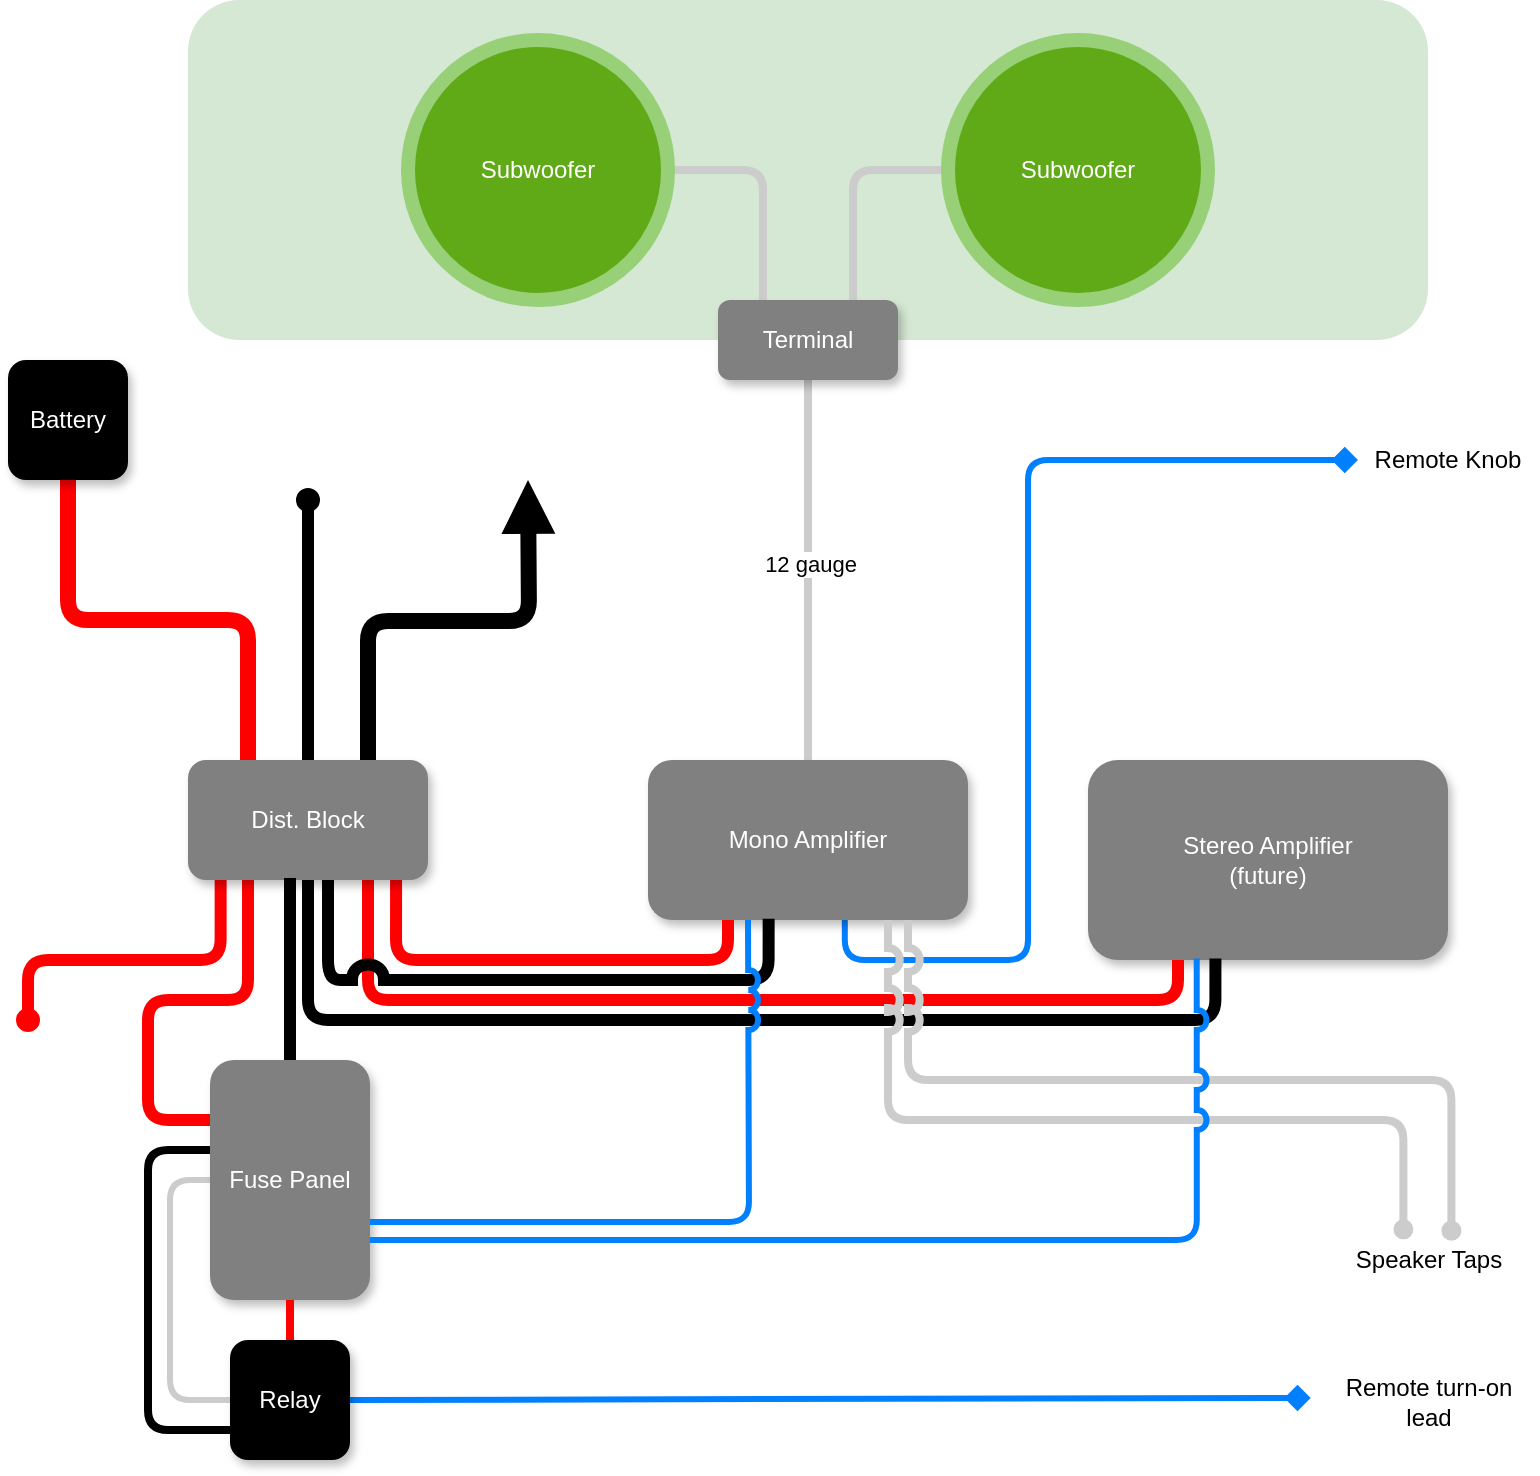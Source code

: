 <mxfile version="20.5.3" type="github">
  <diagram id="LLkIUu7B0vgxz8H2hBqR" name="Page-1">
    <mxGraphModel dx="791" dy="1077" grid="1" gridSize="10" guides="1" tooltips="1" connect="1" arrows="1" fold="1" page="1" pageScale="1" pageWidth="850" pageHeight="1100" math="0" shadow="0">
      <root>
        <mxCell id="0" />
        <mxCell id="1" parent="0" />
        <mxCell id="Ya8vrf_3RM9fZCfHisWS-29" style="edgeStyle=orthogonalEdgeStyle;rounded=1;orthogonalLoop=1;jettySize=auto;html=1;exitX=0.5;exitY=0;exitDx=0;exitDy=0;entryX=0.5;entryY=1;entryDx=0;entryDy=0;strokeColor=#CCCCCC;strokeWidth=4;endArrow=none;endFill=0;jumpStyle=arc;" edge="1" parent="1" source="Ya8vrf_3RM9fZCfHisWS-1" target="Ya8vrf_3RM9fZCfHisWS-25">
          <mxGeometry relative="1" as="geometry" />
        </mxCell>
        <mxCell id="Ya8vrf_3RM9fZCfHisWS-52" value="12 gauge" style="edgeLabel;align=center;verticalAlign=middle;resizable=0;points=[];fontColor=#000000;labelBorderColor=none;labelBackgroundColor=default;spacingTop=0;spacingBottom=0;spacing=0;html=1;horizontal=1;" vertex="1" connectable="0" parent="Ya8vrf_3RM9fZCfHisWS-29">
          <mxGeometry x="0.032" y="-1" relative="1" as="geometry">
            <mxPoint as="offset" />
          </mxGeometry>
        </mxCell>
        <mxCell id="Ya8vrf_3RM9fZCfHisWS-32" style="edgeStyle=orthogonalEdgeStyle;rounded=1;jumpStyle=arc;orthogonalLoop=1;jettySize=auto;html=1;exitX=0.615;exitY=1;exitDx=0;exitDy=0;strokeColor=#007FFF;strokeWidth=3;endArrow=diamond;endFill=1;exitPerimeter=0;" edge="1" parent="1" source="Ya8vrf_3RM9fZCfHisWS-1" target="Ya8vrf_3RM9fZCfHisWS-31">
          <mxGeometry relative="1" as="geometry">
            <Array as="points">
              <mxPoint x="448" y="540" />
              <mxPoint x="540" y="540" />
              <mxPoint x="540" y="290" />
            </Array>
          </mxGeometry>
        </mxCell>
        <mxCell id="Ya8vrf_3RM9fZCfHisWS-1" value="Mono Amplifier" style="rounded=1;whiteSpace=wrap;html=1;strokeWidth=2;strokeColor=none;fillColor=#808080;fontColor=#FFFFFF;shadow=1;" vertex="1" parent="1">
          <mxGeometry x="350" y="440" width="160" height="80" as="geometry" />
        </mxCell>
        <mxCell id="Ya8vrf_3RM9fZCfHisWS-2" value="Stereo Amplifier&lt;br&gt;(future)" style="rounded=1;whiteSpace=wrap;html=1;strokeWidth=2;strokeColor=none;fillColor=#808080;fontColor=#FFFFFF;shadow=1;sketch=0;glass=0;" vertex="1" parent="1">
          <mxGeometry x="570" y="440" width="180" height="100" as="geometry" />
        </mxCell>
        <mxCell id="Ya8vrf_3RM9fZCfHisWS-6" style="edgeStyle=orthogonalEdgeStyle;orthogonalLoop=1;jettySize=auto;html=1;entryX=0.25;entryY=1;entryDx=0;entryDy=0;exitX=0.867;exitY=0.983;exitDx=0;exitDy=0;endArrow=none;endFill=0;strokeWidth=6;strokeColor=#FF0000;exitPerimeter=0;rounded=1;jumpStyle=arc;" edge="1" parent="1" source="Ya8vrf_3RM9fZCfHisWS-3" target="Ya8vrf_3RM9fZCfHisWS-1">
          <mxGeometry relative="1" as="geometry" />
        </mxCell>
        <mxCell id="Ya8vrf_3RM9fZCfHisWS-8" style="edgeStyle=orthogonalEdgeStyle;orthogonalLoop=1;jettySize=auto;html=1;exitX=0.75;exitY=1;exitDx=0;exitDy=0;entryX=0.25;entryY=1;entryDx=0;entryDy=0;strokeColor=#FF0000;strokeWidth=6;endArrow=none;endFill=0;rounded=1;jumpStyle=arc;" edge="1" parent="1" source="Ya8vrf_3RM9fZCfHisWS-3" target="Ya8vrf_3RM9fZCfHisWS-2">
          <mxGeometry relative="1" as="geometry" />
        </mxCell>
        <mxCell id="Ya8vrf_3RM9fZCfHisWS-9" style="edgeStyle=orthogonalEdgeStyle;orthogonalLoop=1;jettySize=auto;html=1;exitX=0.5;exitY=1;exitDx=0;exitDy=0;strokeColor=#000000;strokeWidth=6;endArrow=none;endFill=0;rounded=1;jumpStyle=arc;entryX=0.354;entryY=0.993;entryDx=0;entryDy=0;entryPerimeter=0;" edge="1" parent="1" source="Ya8vrf_3RM9fZCfHisWS-3" target="Ya8vrf_3RM9fZCfHisWS-2">
          <mxGeometry relative="1" as="geometry">
            <Array as="points">
              <mxPoint x="180" y="570" />
              <mxPoint x="634" y="570" />
            </Array>
          </mxGeometry>
        </mxCell>
        <mxCell id="Ya8vrf_3RM9fZCfHisWS-11" style="edgeStyle=orthogonalEdgeStyle;orthogonalLoop=1;jettySize=auto;html=1;exitX=0.25;exitY=1;exitDx=0;exitDy=0;entryX=0;entryY=0.25;entryDx=0;entryDy=0;strokeColor=#FF0000;strokeWidth=6;endArrow=none;endFill=0;rounded=1;jumpStyle=arc;" edge="1" parent="1" source="Ya8vrf_3RM9fZCfHisWS-3" target="Ya8vrf_3RM9fZCfHisWS-4">
          <mxGeometry relative="1" as="geometry">
            <Array as="points">
              <mxPoint x="150" y="560" />
              <mxPoint x="100" y="560" />
              <mxPoint x="100" y="620" />
            </Array>
          </mxGeometry>
        </mxCell>
        <mxCell id="Ya8vrf_3RM9fZCfHisWS-41" style="edgeStyle=orthogonalEdgeStyle;rounded=1;jumpStyle=arc;orthogonalLoop=1;jettySize=auto;html=1;strokeColor=#FF0000;strokeWidth=6;endArrow=oval;endFill=1;exitX=0.136;exitY=1;exitDx=0;exitDy=0;exitPerimeter=0;" edge="1" parent="1" source="Ya8vrf_3RM9fZCfHisWS-3">
          <mxGeometry relative="1" as="geometry">
            <mxPoint x="140" y="500" as="sourcePoint" />
            <mxPoint x="40" y="570" as="targetPoint" />
            <Array as="points">
              <mxPoint x="136" y="540" />
              <mxPoint x="40" y="540" />
            </Array>
          </mxGeometry>
        </mxCell>
        <mxCell id="Ya8vrf_3RM9fZCfHisWS-43" style="edgeStyle=orthogonalEdgeStyle;rounded=1;jumpStyle=arc;orthogonalLoop=1;jettySize=auto;html=1;exitX=0.25;exitY=0;exitDx=0;exitDy=0;strokeColor=#FF0000;strokeWidth=8;endArrow=none;endFill=0;" edge="1" parent="1" source="Ya8vrf_3RM9fZCfHisWS-3" target="Ya8vrf_3RM9fZCfHisWS-42">
          <mxGeometry relative="1" as="geometry" />
        </mxCell>
        <mxCell id="Ya8vrf_3RM9fZCfHisWS-45" style="edgeStyle=orthogonalEdgeStyle;rounded=1;jumpStyle=arc;orthogonalLoop=1;jettySize=auto;html=1;exitX=0.75;exitY=0;exitDx=0;exitDy=0;strokeColor=#000000;strokeWidth=8;endArrow=block;endFill=1;" edge="1" parent="1" source="Ya8vrf_3RM9fZCfHisWS-3">
          <mxGeometry relative="1" as="geometry">
            <mxPoint x="290" y="300" as="targetPoint" />
          </mxGeometry>
        </mxCell>
        <mxCell id="Ya8vrf_3RM9fZCfHisWS-47" style="edgeStyle=orthogonalEdgeStyle;rounded=1;jumpStyle=arc;orthogonalLoop=1;jettySize=auto;html=1;exitX=0.5;exitY=0;exitDx=0;exitDy=0;strokeColor=#000000;strokeWidth=6;endArrow=oval;endFill=1;" edge="1" parent="1" source="Ya8vrf_3RM9fZCfHisWS-3">
          <mxGeometry relative="1" as="geometry">
            <mxPoint x="180" y="310" as="targetPoint" />
          </mxGeometry>
        </mxCell>
        <mxCell id="Ya8vrf_3RM9fZCfHisWS-3" value="Dist. Block" style="rounded=1;whiteSpace=wrap;html=1;strokeWidth=2;strokeColor=none;fillColor=#808080;fontColor=#FFFFFF;shadow=1;" vertex="1" parent="1">
          <mxGeometry x="120" y="440" width="120" height="60" as="geometry" />
        </mxCell>
        <mxCell id="Ya8vrf_3RM9fZCfHisWS-12" style="edgeStyle=orthogonalEdgeStyle;orthogonalLoop=1;jettySize=auto;html=1;exitX=0;exitY=0.5;exitDx=0;exitDy=0;entryX=0;entryY=0.5;entryDx=0;entryDy=0;strokeColor=#CCCCCC;strokeWidth=3;endArrow=none;endFill=0;rounded=1;jumpStyle=arc;" edge="1" parent="1" source="Ya8vrf_3RM9fZCfHisWS-4" target="Ya8vrf_3RM9fZCfHisWS-5">
          <mxGeometry relative="1" as="geometry" />
        </mxCell>
        <mxCell id="Ya8vrf_3RM9fZCfHisWS-13" style="edgeStyle=orthogonalEdgeStyle;orthogonalLoop=1;jettySize=auto;html=1;entryX=0.425;entryY=0.983;entryDx=0;entryDy=0;strokeColor=#000000;strokeWidth=6;endArrow=none;endFill=0;entryPerimeter=0;rounded=1;jumpStyle=arc;" edge="1" parent="1" source="Ya8vrf_3RM9fZCfHisWS-4" target="Ya8vrf_3RM9fZCfHisWS-3">
          <mxGeometry relative="1" as="geometry" />
        </mxCell>
        <mxCell id="Ya8vrf_3RM9fZCfHisWS-4" value="Fuse Panel" style="rounded=1;whiteSpace=wrap;html=1;strokeWidth=2;strokeColor=none;fillColor=#808080;fontColor=#FFFFFF;shadow=1;" vertex="1" parent="1">
          <mxGeometry x="131" y="590" width="80" height="120" as="geometry" />
        </mxCell>
        <mxCell id="Ya8vrf_3RM9fZCfHisWS-14" style="edgeStyle=orthogonalEdgeStyle;orthogonalLoop=1;jettySize=auto;html=1;exitX=0;exitY=0.75;exitDx=0;exitDy=0;strokeColor=#000000;strokeWidth=4;endArrow=none;endFill=0;rounded=1;jumpStyle=arc;" edge="1" parent="1" source="Ya8vrf_3RM9fZCfHisWS-5" target="Ya8vrf_3RM9fZCfHisWS-4">
          <mxGeometry relative="1" as="geometry">
            <mxPoint x="140" y="811" as="sourcePoint" />
            <mxPoint x="130" y="635" as="targetPoint" />
            <Array as="points">
              <mxPoint x="100" y="775" />
              <mxPoint x="100" y="635" />
            </Array>
          </mxGeometry>
        </mxCell>
        <mxCell id="Ya8vrf_3RM9fZCfHisWS-17" style="edgeStyle=orthogonalEdgeStyle;orthogonalLoop=1;jettySize=auto;html=1;entryX=0.5;entryY=1;entryDx=0;entryDy=0;strokeColor=#FF0000;strokeWidth=4;endArrow=none;endFill=0;exitX=0.5;exitY=0;exitDx=0;exitDy=0;rounded=1;jumpStyle=arc;" edge="1" parent="1" source="Ya8vrf_3RM9fZCfHisWS-5" target="Ya8vrf_3RM9fZCfHisWS-4">
          <mxGeometry relative="1" as="geometry" />
        </mxCell>
        <mxCell id="Ya8vrf_3RM9fZCfHisWS-19" style="edgeStyle=orthogonalEdgeStyle;rounded=1;orthogonalLoop=1;jettySize=auto;html=1;exitX=1;exitY=0.5;exitDx=0;exitDy=0;strokeColor=#007FFF;strokeWidth=3;endArrow=diamond;endFill=1;entryX=-0.033;entryY=0.45;entryDx=0;entryDy=0;entryPerimeter=0;jumpStyle=arc;" edge="1" parent="1" source="Ya8vrf_3RM9fZCfHisWS-5" target="Ya8vrf_3RM9fZCfHisWS-22">
          <mxGeometry relative="1" as="geometry">
            <mxPoint x="810" y="810" as="targetPoint" />
          </mxGeometry>
        </mxCell>
        <mxCell id="Ya8vrf_3RM9fZCfHisWS-5" value="Relay" style="rounded=1;whiteSpace=wrap;html=1;strokeWidth=2;strokeColor=none;fillColor=#000000;fontColor=#FFFFFF;shadow=1;" vertex="1" parent="1">
          <mxGeometry x="141" y="730" width="60" height="60" as="geometry" />
        </mxCell>
        <mxCell id="Ya8vrf_3RM9fZCfHisWS-22" value="Remote turn-on&lt;br&gt;lead" style="text;html=1;align=center;verticalAlign=middle;resizable=0;points=[];autosize=1;strokeColor=none;fillColor=none;" vertex="1" parent="1">
          <mxGeometry x="685" y="741" width="110" height="40" as="geometry" />
        </mxCell>
        <mxCell id="Ya8vrf_3RM9fZCfHisWS-24" value="" style="rounded=1;whiteSpace=wrap;html=1;strokeWidth=2;fillColor=#d5e8d4;strokeColor=none;" vertex="1" parent="1">
          <mxGeometry x="120" y="60" width="620" height="170" as="geometry" />
        </mxCell>
        <mxCell id="Ya8vrf_3RM9fZCfHisWS-38" style="edgeStyle=orthogonalEdgeStyle;rounded=1;jumpStyle=arc;orthogonalLoop=1;jettySize=auto;html=1;exitX=0.25;exitY=0;exitDx=0;exitDy=0;strokeColor=#CCCCCC;strokeWidth=4;endArrow=none;endFill=0;" edge="1" parent="1" source="Ya8vrf_3RM9fZCfHisWS-25" target="Ya8vrf_3RM9fZCfHisWS-26">
          <mxGeometry relative="1" as="geometry" />
        </mxCell>
        <mxCell id="Ya8vrf_3RM9fZCfHisWS-39" style="edgeStyle=orthogonalEdgeStyle;rounded=1;jumpStyle=arc;orthogonalLoop=1;jettySize=auto;html=1;exitX=0.75;exitY=0;exitDx=0;exitDy=0;entryX=0;entryY=0.5;entryDx=0;entryDy=0;strokeColor=#CCCCCC;strokeWidth=4;endArrow=none;endFill=0;" edge="1" parent="1" source="Ya8vrf_3RM9fZCfHisWS-25" target="Ya8vrf_3RM9fZCfHisWS-27">
          <mxGeometry relative="1" as="geometry" />
        </mxCell>
        <mxCell id="Ya8vrf_3RM9fZCfHisWS-25" value="Terminal" style="rounded=1;whiteSpace=wrap;html=1;strokeWidth=2;strokeColor=none;fillColor=#808080;fontColor=#FFFFFF;shadow=1;" vertex="1" parent="1">
          <mxGeometry x="385" y="210" width="90" height="40" as="geometry" />
        </mxCell>
        <mxCell id="Ya8vrf_3RM9fZCfHisWS-26" value="Subwoofer" style="ellipse;whiteSpace=wrap;html=1;aspect=fixed;strokeWidth=7;fillColor=#60a917;fontColor=#ffffff;strokeColor=#97D077;" vertex="1" parent="1">
          <mxGeometry x="230" y="80" width="130" height="130" as="geometry" />
        </mxCell>
        <mxCell id="Ya8vrf_3RM9fZCfHisWS-27" value="Subwoofer" style="ellipse;whiteSpace=wrap;html=1;aspect=fixed;strokeWidth=7;fillColor=#60a917;fontColor=#ffffff;strokeColor=#97D077;" vertex="1" parent="1">
          <mxGeometry x="500" y="80" width="130" height="130" as="geometry" />
        </mxCell>
        <mxCell id="Ya8vrf_3RM9fZCfHisWS-7" style="edgeStyle=orthogonalEdgeStyle;orthogonalLoop=1;jettySize=auto;html=1;strokeWidth=6;endArrow=none;endFill=0;rounded=1;jumpStyle=arc;entryX=0.377;entryY=0.992;entryDx=0;entryDy=0;entryPerimeter=0;" edge="1" parent="1" target="Ya8vrf_3RM9fZCfHisWS-1">
          <mxGeometry relative="1" as="geometry">
            <mxPoint x="190" y="500" as="sourcePoint" />
            <mxPoint x="403" y="520" as="targetPoint" />
            <Array as="points">
              <mxPoint x="190" y="550" />
              <mxPoint x="410" y="550" />
            </Array>
          </mxGeometry>
        </mxCell>
        <mxCell id="Ya8vrf_3RM9fZCfHisWS-31" value="Remote Knob" style="rounded=0;whiteSpace=wrap;html=1;strokeWidth=2;strokeColor=none;fillColor=none;" vertex="1" parent="1">
          <mxGeometry x="705" y="270" width="90" height="40" as="geometry" />
        </mxCell>
        <mxCell id="Ya8vrf_3RM9fZCfHisWS-42" value="Battery" style="rounded=1;whiteSpace=wrap;html=1;strokeWidth=2;fillColor=#000000;strokeColor=none;fontColor=#FFFFFF;shadow=1;" vertex="1" parent="1">
          <mxGeometry x="30" y="240" width="60" height="60" as="geometry" />
        </mxCell>
        <mxCell id="Ya8vrf_3RM9fZCfHisWS-50" value="&lt;font color=&quot;#000000&quot;&gt;Speaker Taps&lt;/font&gt;" style="text;html=1;align=center;verticalAlign=middle;resizable=0;points=[];autosize=1;strokeColor=none;fillColor=none;fontColor=#FFFFFF;rounded=1;strokeWidth=2;" vertex="1" parent="1">
          <mxGeometry x="690" y="675" width="100" height="30" as="geometry" />
        </mxCell>
        <mxCell id="Ya8vrf_3RM9fZCfHisWS-20" style="edgeStyle=orthogonalEdgeStyle;orthogonalLoop=1;jettySize=auto;html=1;exitX=1;exitY=0.675;exitDx=0;exitDy=0;strokeColor=#007FFF;strokeWidth=3;endArrow=none;endFill=0;exitPerimeter=0;rounded=1;jumpStyle=arc;jumpSize=6;" edge="1" parent="1" source="Ya8vrf_3RM9fZCfHisWS-4">
          <mxGeometry relative="1" as="geometry">
            <mxPoint x="400" y="520" as="targetPoint" />
          </mxGeometry>
        </mxCell>
        <mxCell id="Ya8vrf_3RM9fZCfHisWS-49" style="edgeStyle=orthogonalEdgeStyle;rounded=1;jumpStyle=arc;orthogonalLoop=1;jettySize=auto;html=1;strokeColor=#CCCCCC;strokeWidth=4;fontColor=#FFFFFF;endArrow=oval;endFill=1;entryX=0.617;entryY=0.011;entryDx=0;entryDy=0;entryPerimeter=0;jumpSize=6;" edge="1" parent="1" target="Ya8vrf_3RM9fZCfHisWS-50">
          <mxGeometry relative="1" as="geometry">
            <mxPoint x="480" y="520" as="sourcePoint" />
            <mxPoint x="768" y="680" as="targetPoint" />
            <Array as="points">
              <mxPoint x="480" y="600" />
              <mxPoint x="752" y="600" />
            </Array>
          </mxGeometry>
        </mxCell>
        <mxCell id="Ya8vrf_3RM9fZCfHisWS-51" style="edgeStyle=orthogonalEdgeStyle;rounded=1;jumpStyle=arc;orthogonalLoop=1;jettySize=auto;html=1;exitX=0.75;exitY=1;exitDx=0;exitDy=0;entryX=0.377;entryY=-0.011;entryDx=0;entryDy=0;entryPerimeter=0;strokeColor=#CCCCCC;strokeWidth=4;fontColor=#000000;endArrow=oval;endFill=1;shadow=0;jumpSize=6;" edge="1" parent="1" source="Ya8vrf_3RM9fZCfHisWS-1" target="Ya8vrf_3RM9fZCfHisWS-50">
          <mxGeometry relative="1" as="geometry">
            <Array as="points">
              <mxPoint x="470" y="620" />
              <mxPoint x="728" y="620" />
            </Array>
          </mxGeometry>
        </mxCell>
        <mxCell id="Ya8vrf_3RM9fZCfHisWS-21" style="edgeStyle=orthogonalEdgeStyle;orthogonalLoop=1;jettySize=auto;html=1;exitX=1;exitY=0.75;exitDx=0;exitDy=0;entryX=0.302;entryY=0.993;entryDx=0;entryDy=0;entryPerimeter=0;strokeColor=#007FFF;strokeWidth=3;endArrow=none;endFill=0;rounded=1;jumpStyle=arc;" edge="1" parent="1" source="Ya8vrf_3RM9fZCfHisWS-4" target="Ya8vrf_3RM9fZCfHisWS-2">
          <mxGeometry relative="1" as="geometry" />
        </mxCell>
      </root>
    </mxGraphModel>
  </diagram>
</mxfile>
